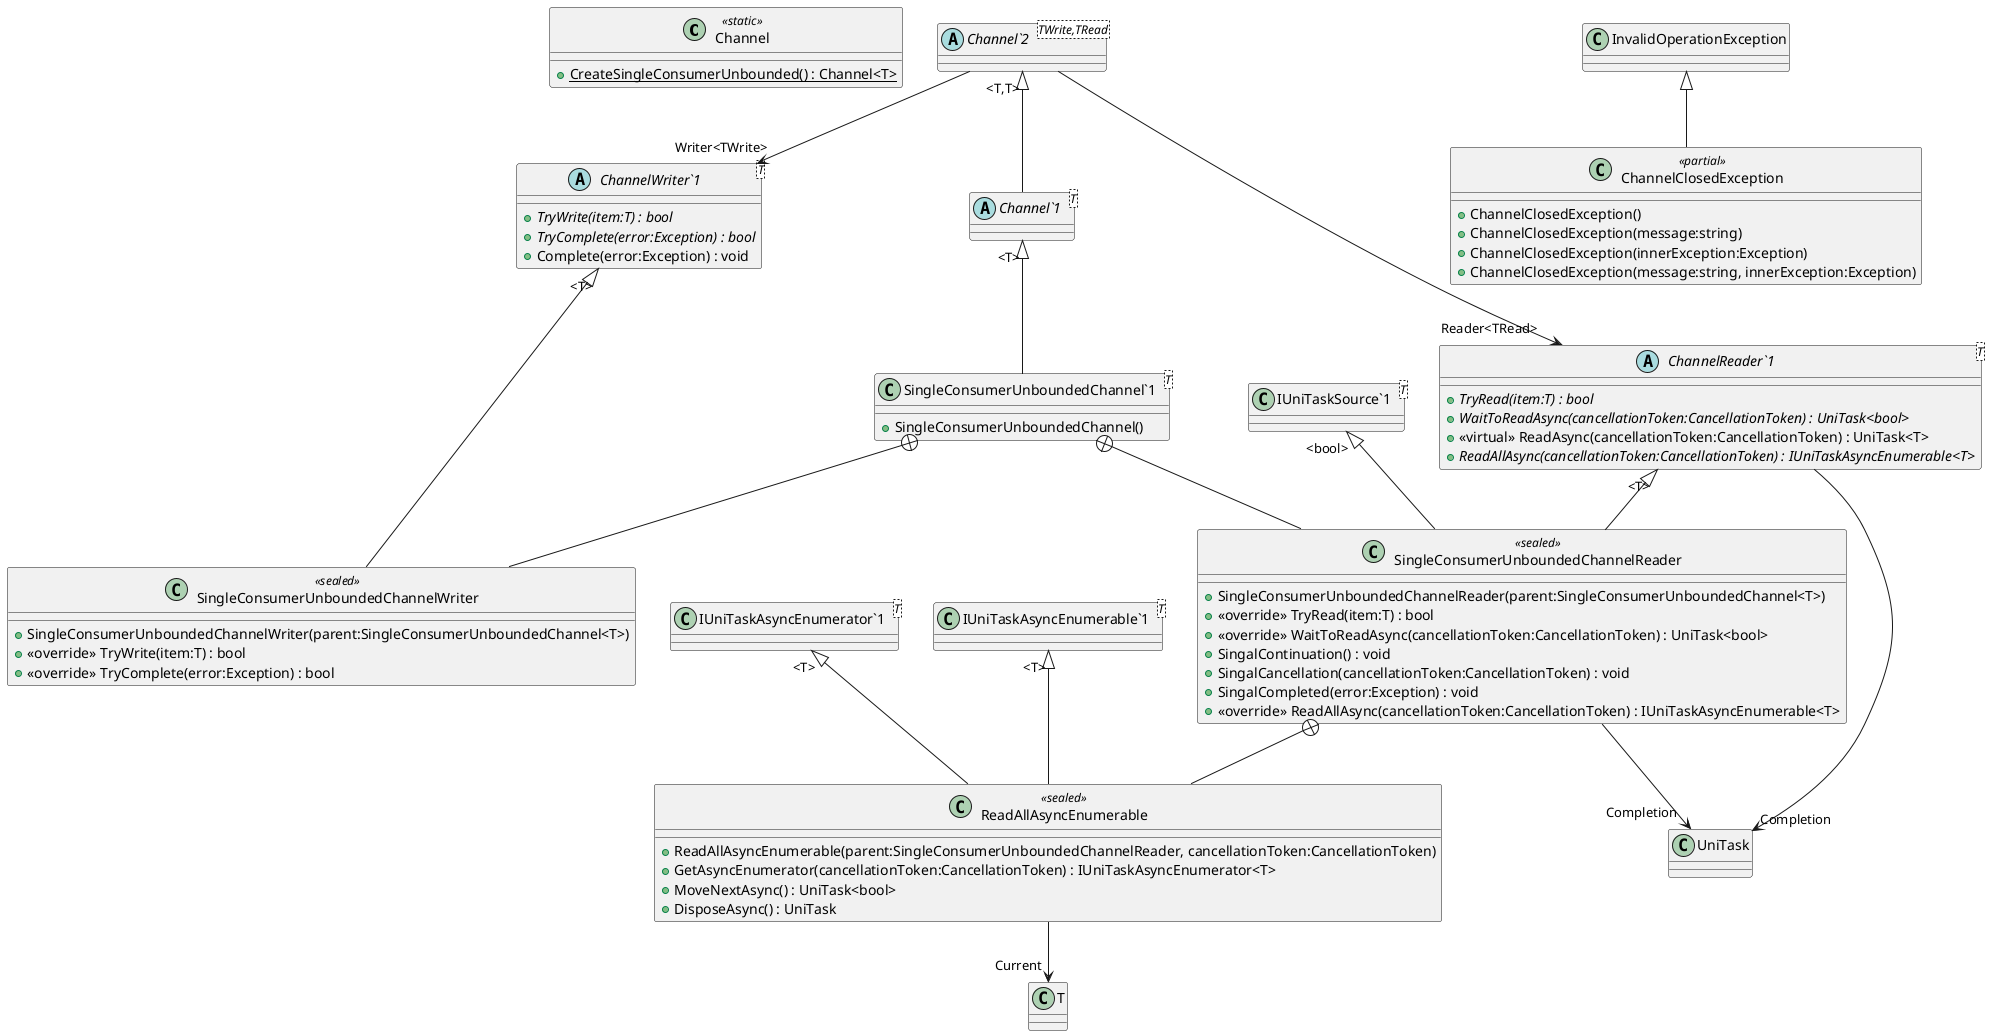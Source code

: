 @startuml
class Channel <<static>> {
    + {static} CreateSingleConsumerUnbounded() : Channel<T>
}
abstract class "Channel`2"<TWrite,TRead> {
}
abstract class "Channel`1"<T> {
}
abstract class "ChannelReader`1"<T> {
    + {abstract} TryRead(item:T) : bool
    + {abstract} WaitToReadAsync(cancellationToken:CancellationToken) : UniTask<bool>
    + <<virtual>> ReadAsync(cancellationToken:CancellationToken) : UniTask<T>
    + {abstract} ReadAllAsync(cancellationToken:CancellationToken) : IUniTaskAsyncEnumerable<T>
}
abstract class "ChannelWriter`1"<T> {
    + {abstract} TryWrite(item:T) : bool
    + {abstract} TryComplete(error:Exception) : bool
    + Complete(error:Exception) : void
}
class ChannelClosedException <<partial>> {
    + ChannelClosedException()
    + ChannelClosedException(message:string)
    + ChannelClosedException(innerException:Exception)
    + ChannelClosedException(message:string, innerException:Exception)
}
class "SingleConsumerUnboundedChannel`1"<T> {
    + SingleConsumerUnboundedChannel()
}
class SingleConsumerUnboundedChannelWriter <<sealed>> {
    + SingleConsumerUnboundedChannelWriter(parent:SingleConsumerUnboundedChannel<T>)
    + <<override>> TryWrite(item:T) : bool
    + <<override>> TryComplete(error:Exception) : bool
}
class SingleConsumerUnboundedChannelReader <<sealed>> {
    + SingleConsumerUnboundedChannelReader(parent:SingleConsumerUnboundedChannel<T>)
    + <<override>> TryRead(item:T) : bool
    + <<override>> WaitToReadAsync(cancellationToken:CancellationToken) : UniTask<bool>
    + SingalContinuation() : void
    + SingalCancellation(cancellationToken:CancellationToken) : void
    + SingalCompleted(error:Exception) : void
    + <<override>> ReadAllAsync(cancellationToken:CancellationToken) : IUniTaskAsyncEnumerable<T>
}
class "IUniTaskSource`1"<T> {
}
class ReadAllAsyncEnumerable <<sealed>> {
    + ReadAllAsyncEnumerable(parent:SingleConsumerUnboundedChannelReader, cancellationToken:CancellationToken)
    + GetAsyncEnumerator(cancellationToken:CancellationToken) : IUniTaskAsyncEnumerator<T>
    + MoveNextAsync() : UniTask<bool>
    + DisposeAsync() : UniTask
}
class "IUniTaskAsyncEnumerable`1"<T> {
}
class "IUniTaskAsyncEnumerator`1"<T> {
}
"Channel`2" --> "Reader<TRead>" "ChannelReader`1"
"Channel`2" --> "Writer<TWrite>" "ChannelWriter`1"
"Channel`2" "<T,T>" <|-- "Channel`1"
"ChannelReader`1" --> "Completion" UniTask
InvalidOperationException <|-- ChannelClosedException
"Channel`1" "<T>" <|-- "SingleConsumerUnboundedChannel`1"
"SingleConsumerUnboundedChannel`1" +-- SingleConsumerUnboundedChannelWriter
"ChannelWriter`1" "<T>" <|-- SingleConsumerUnboundedChannelWriter
"SingleConsumerUnboundedChannel`1" +-- SingleConsumerUnboundedChannelReader
"ChannelReader`1" "<T>" <|-- SingleConsumerUnboundedChannelReader
"IUniTaskSource`1" "<bool>" <|-- SingleConsumerUnboundedChannelReader
SingleConsumerUnboundedChannelReader --> "Completion" UniTask
SingleConsumerUnboundedChannelReader +-- ReadAllAsyncEnumerable
"IUniTaskAsyncEnumerable`1" "<T>" <|-- ReadAllAsyncEnumerable
"IUniTaskAsyncEnumerator`1" "<T>" <|-- ReadAllAsyncEnumerable
ReadAllAsyncEnumerable --> "Current" T
@enduml
